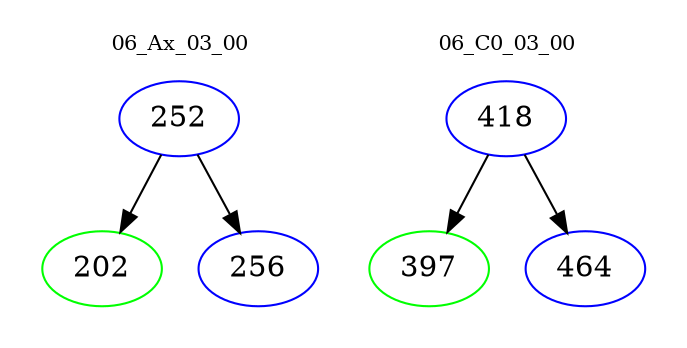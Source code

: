 digraph{
subgraph cluster_0 {
color = white
label = "06_Ax_03_00";
fontsize=10;
T0_252 [label="252", color="blue"]
T0_252 -> T0_202 [color="black"]
T0_202 [label="202", color="green"]
T0_252 -> T0_256 [color="black"]
T0_256 [label="256", color="blue"]
}
subgraph cluster_1 {
color = white
label = "06_C0_03_00";
fontsize=10;
T1_418 [label="418", color="blue"]
T1_418 -> T1_397 [color="black"]
T1_397 [label="397", color="green"]
T1_418 -> T1_464 [color="black"]
T1_464 [label="464", color="blue"]
}
}
